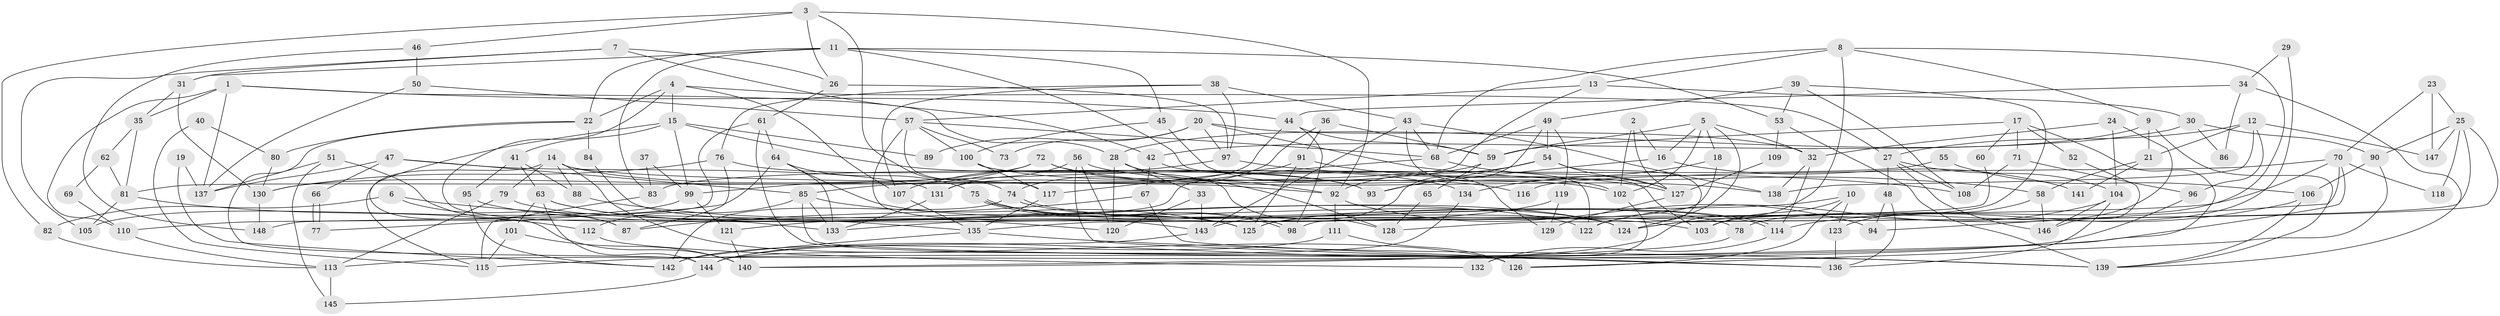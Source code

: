 // coarse degree distribution, {5: 0.22727272727272727, 4: 0.22727272727272727, 2: 0.11363636363636363, 10: 0.011363636363636364, 3: 0.18181818181818182, 7: 0.07954545454545454, 6: 0.045454545454545456, 11: 0.022727272727272728, 9: 0.03409090909090909, 8: 0.045454545454545456, 12: 0.011363636363636364}
// Generated by graph-tools (version 1.1) at 2025/52/03/04/25 21:52:50]
// undirected, 148 vertices, 296 edges
graph export_dot {
graph [start="1"]
  node [color=gray90,style=filled];
  1;
  2;
  3;
  4;
  5;
  6;
  7;
  8;
  9;
  10;
  11;
  12;
  13;
  14;
  15;
  16;
  17;
  18;
  19;
  20;
  21;
  22;
  23;
  24;
  25;
  26;
  27;
  28;
  29;
  30;
  31;
  32;
  33;
  34;
  35;
  36;
  37;
  38;
  39;
  40;
  41;
  42;
  43;
  44;
  45;
  46;
  47;
  48;
  49;
  50;
  51;
  52;
  53;
  54;
  55;
  56;
  57;
  58;
  59;
  60;
  61;
  62;
  63;
  64;
  65;
  66;
  67;
  68;
  69;
  70;
  71;
  72;
  73;
  74;
  75;
  76;
  77;
  78;
  79;
  80;
  81;
  82;
  83;
  84;
  85;
  86;
  87;
  88;
  89;
  90;
  91;
  92;
  93;
  94;
  95;
  96;
  97;
  98;
  99;
  100;
  101;
  102;
  103;
  104;
  105;
  106;
  107;
  108;
  109;
  110;
  111;
  112;
  113;
  114;
  115;
  116;
  117;
  118;
  119;
  120;
  121;
  122;
  123;
  124;
  125;
  126;
  127;
  128;
  129;
  130;
  131;
  132;
  133;
  134;
  135;
  136;
  137;
  138;
  139;
  140;
  141;
  142;
  143;
  144;
  145;
  146;
  147;
  148;
  1 -- 28;
  1 -- 137;
  1 -- 35;
  1 -- 44;
  1 -- 110;
  2 -- 127;
  2 -- 102;
  2 -- 16;
  3 -- 26;
  3 -- 92;
  3 -- 46;
  3 -- 74;
  3 -- 82;
  4 -- 133;
  4 -- 107;
  4 -- 15;
  4 -- 22;
  4 -- 27;
  5 -- 102;
  5 -- 124;
  5 -- 16;
  5 -- 18;
  5 -- 32;
  5 -- 59;
  6 -- 135;
  6 -- 87;
  6 -- 82;
  7 -- 105;
  7 -- 31;
  7 -- 26;
  7 -- 42;
  8 -- 13;
  8 -- 144;
  8 -- 9;
  8 -- 68;
  8 -- 124;
  9 -- 28;
  9 -- 21;
  9 -- 139;
  10 -- 103;
  10 -- 125;
  10 -- 123;
  10 -- 126;
  11 -- 53;
  11 -- 22;
  11 -- 31;
  11 -- 45;
  11 -- 83;
  11 -- 122;
  12 -- 138;
  12 -- 27;
  12 -- 21;
  12 -- 96;
  12 -- 147;
  13 -- 81;
  13 -- 30;
  13 -- 57;
  14 -- 88;
  14 -- 134;
  14 -- 79;
  14 -- 92;
  14 -- 115;
  14 -- 126;
  15 -- 93;
  15 -- 41;
  15 -- 89;
  15 -- 99;
  15 -- 140;
  16 -- 93;
  16 -- 141;
  17 -- 140;
  17 -- 59;
  17 -- 52;
  17 -- 60;
  17 -- 71;
  18 -- 98;
  18 -- 134;
  19 -- 142;
  19 -- 137;
  20 -- 58;
  20 -- 97;
  20 -- 32;
  20 -- 73;
  20 -- 89;
  21 -- 58;
  21 -- 141;
  22 -- 144;
  22 -- 80;
  22 -- 84;
  23 -- 25;
  23 -- 147;
  23 -- 70;
  24 -- 32;
  24 -- 104;
  24 -- 103;
  25 -- 124;
  25 -- 90;
  25 -- 118;
  25 -- 128;
  25 -- 147;
  26 -- 61;
  26 -- 97;
  27 -- 104;
  27 -- 48;
  27 -- 108;
  27 -- 146;
  28 -- 92;
  28 -- 120;
  28 -- 33;
  29 -- 78;
  29 -- 34;
  30 -- 90;
  30 -- 42;
  30 -- 86;
  31 -- 130;
  31 -- 35;
  32 -- 114;
  32 -- 138;
  33 -- 143;
  33 -- 120;
  34 -- 44;
  34 -- 139;
  34 -- 86;
  35 -- 62;
  35 -- 81;
  36 -- 91;
  36 -- 74;
  36 -- 59;
  37 -- 99;
  37 -- 83;
  38 -- 43;
  38 -- 97;
  38 -- 76;
  38 -- 107;
  39 -- 125;
  39 -- 108;
  39 -- 49;
  39 -- 53;
  40 -- 115;
  40 -- 80;
  41 -- 95;
  41 -- 63;
  41 -- 88;
  42 -- 129;
  42 -- 67;
  43 -- 68;
  43 -- 138;
  43 -- 103;
  43 -- 143;
  44 -- 59;
  44 -- 98;
  44 -- 131;
  45 -- 100;
  45 -- 102;
  46 -- 148;
  46 -- 50;
  47 -- 85;
  47 -- 131;
  47 -- 66;
  47 -- 137;
  48 -- 94;
  48 -- 136;
  49 -- 68;
  49 -- 54;
  49 -- 119;
  49 -- 143;
  50 -- 57;
  50 -- 137;
  51 -- 87;
  51 -- 137;
  51 -- 145;
  52 -- 146;
  53 -- 139;
  53 -- 109;
  54 -- 92;
  54 -- 93;
  54 -- 122;
  54 -- 127;
  55 -- 83;
  55 -- 106;
  56 -- 136;
  56 -- 131;
  56 -- 102;
  56 -- 120;
  57 -- 68;
  57 -- 73;
  57 -- 100;
  57 -- 117;
  57 -- 125;
  58 -- 123;
  58 -- 146;
  59 -- 65;
  59 -- 85;
  60 -- 135;
  61 -- 126;
  61 -- 64;
  61 -- 148;
  62 -- 81;
  62 -- 69;
  63 -- 122;
  63 -- 101;
  63 -- 124;
  63 -- 144;
  64 -- 75;
  64 -- 124;
  64 -- 77;
  64 -- 133;
  65 -- 128;
  66 -- 77;
  66 -- 77;
  67 -- 136;
  67 -- 87;
  68 -- 127;
  68 -- 121;
  69 -- 110;
  70 -- 110;
  70 -- 94;
  70 -- 115;
  70 -- 116;
  70 -- 118;
  71 -- 96;
  71 -- 108;
  72 -- 99;
  72 -- 128;
  72 -- 130;
  72 -- 138;
  74 -- 114;
  74 -- 114;
  74 -- 142;
  75 -- 103;
  75 -- 98;
  75 -- 98;
  75 -- 78;
  76 -- 93;
  76 -- 87;
  76 -- 130;
  78 -- 140;
  79 -- 113;
  79 -- 125;
  80 -- 130;
  81 -- 112;
  81 -- 105;
  82 -- 113;
  83 -- 115;
  84 -- 124;
  85 -- 125;
  85 -- 112;
  85 -- 133;
  85 -- 139;
  88 -- 120;
  90 -- 106;
  90 -- 126;
  91 -- 117;
  91 -- 125;
  91 -- 127;
  92 -- 111;
  92 -- 94;
  95 -- 142;
  95 -- 143;
  96 -- 113;
  97 -- 108;
  97 -- 107;
  99 -- 121;
  99 -- 105;
  100 -- 117;
  100 -- 116;
  100 -- 128;
  101 -- 115;
  101 -- 140;
  102 -- 132;
  104 -- 122;
  104 -- 146;
  104 -- 136;
  106 -- 139;
  106 -- 114;
  107 -- 135;
  109 -- 127;
  110 -- 113;
  111 -- 126;
  111 -- 142;
  112 -- 132;
  113 -- 145;
  114 -- 132;
  117 -- 135;
  119 -- 133;
  119 -- 129;
  121 -- 140;
  123 -- 136;
  127 -- 129;
  130 -- 148;
  131 -- 133;
  134 -- 144;
  135 -- 139;
  135 -- 142;
  143 -- 144;
  144 -- 145;
}
